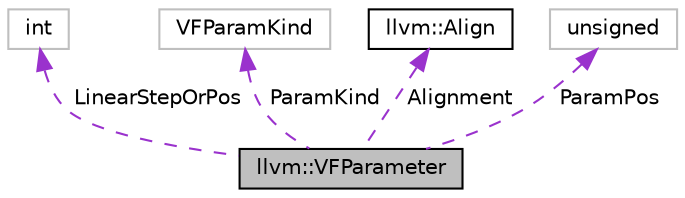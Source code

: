 digraph "llvm::VFParameter"
{
 // LATEX_PDF_SIZE
  bgcolor="transparent";
  edge [fontname="Helvetica",fontsize="10",labelfontname="Helvetica",labelfontsize="10"];
  node [fontname="Helvetica",fontsize="10",shape=record];
  Node1 [label="llvm::VFParameter",height=0.2,width=0.4,color="black", fillcolor="grey75", style="filled", fontcolor="black",tooltip="Encapsulates information needed to describe a parameter."];
  Node2 -> Node1 [dir="back",color="darkorchid3",fontsize="10",style="dashed",label=" LinearStepOrPos" ,fontname="Helvetica"];
  Node2 [label="int",height=0.2,width=0.4,color="grey75",tooltip=" "];
  Node3 -> Node1 [dir="back",color="darkorchid3",fontsize="10",style="dashed",label=" ParamKind" ,fontname="Helvetica"];
  Node3 [label="VFParamKind",height=0.2,width=0.4,color="grey75",tooltip=" "];
  Node4 -> Node1 [dir="back",color="darkorchid3",fontsize="10",style="dashed",label=" Alignment" ,fontname="Helvetica"];
  Node4 [label="llvm::Align",height=0.2,width=0.4,color="black",URL="$structllvm_1_1Align.html",tooltip="This struct is a compact representation of a valid (non-zero power of two) alignment."];
  Node5 -> Node1 [dir="back",color="darkorchid3",fontsize="10",style="dashed",label=" ParamPos" ,fontname="Helvetica"];
  Node5 [label="unsigned",height=0.2,width=0.4,color="grey75",tooltip=" "];
}
